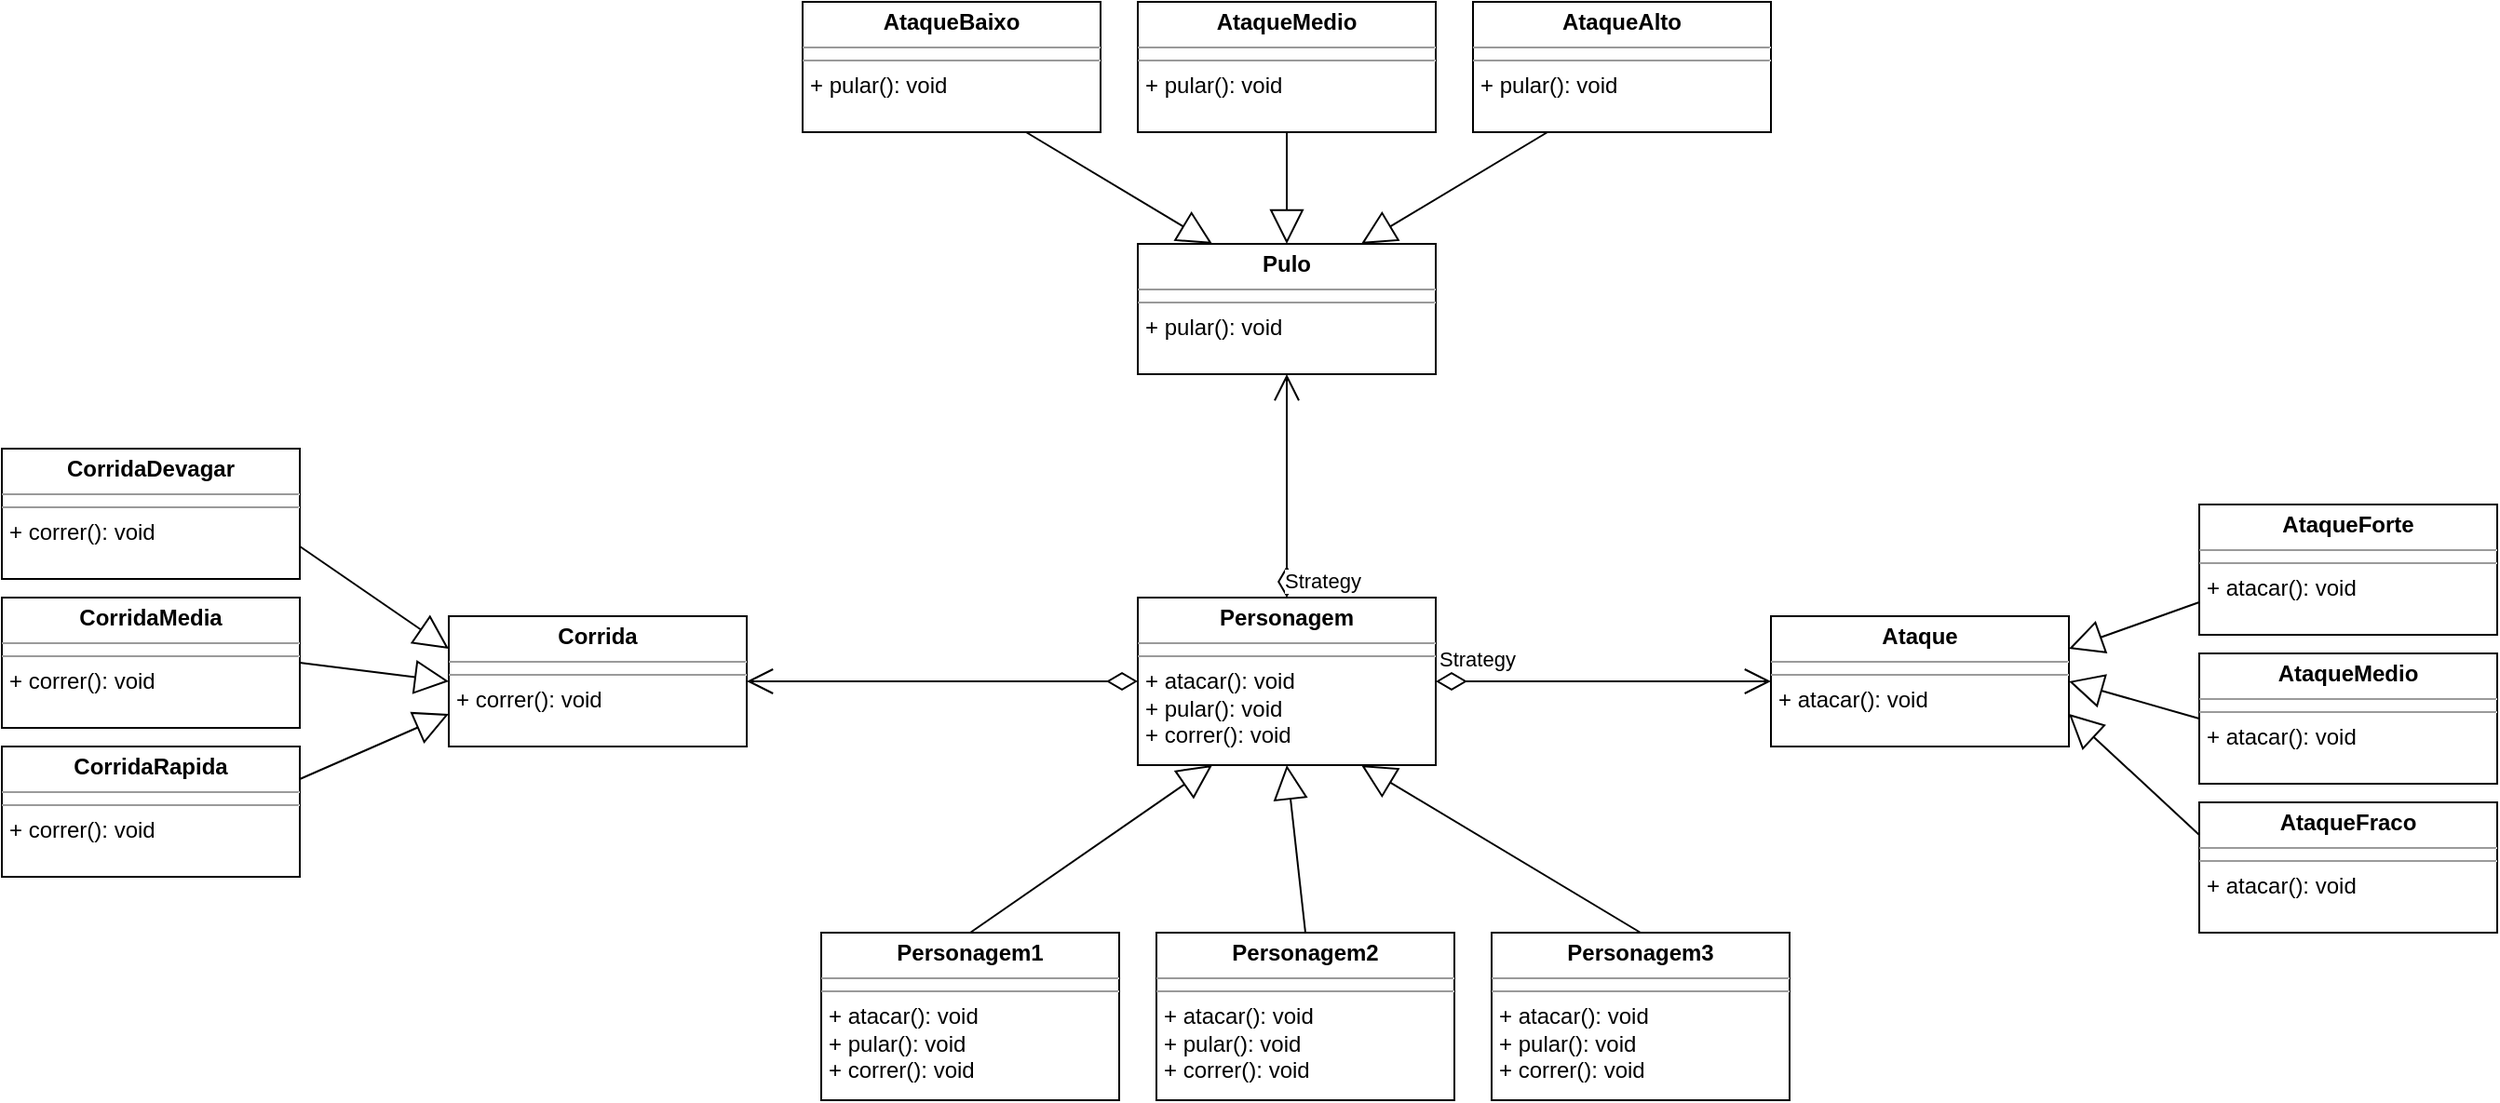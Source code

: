 <mxfile version="16.5.2" type="github">
  <diagram id="C5RBs43oDa-KdzZeNtuy" name="Page-1">
    <mxGraphModel dx="2105" dy="1733" grid="1" gridSize="10" guides="1" tooltips="1" connect="1" arrows="1" fold="1" page="1" pageScale="1" pageWidth="827" pageHeight="1169" math="0" shadow="0">
      <root>
        <mxCell id="WIyWlLk6GJQsqaUBKTNV-0" />
        <mxCell id="WIyWlLk6GJQsqaUBKTNV-1" parent="WIyWlLk6GJQsqaUBKTNV-0" />
        <mxCell id="oC2XgnSmKrhpjvqEipRW-0" value="&lt;p style=&quot;margin: 0px ; margin-top: 4px ; text-align: center&quot;&gt;&lt;b&gt;Personagem&lt;/b&gt;&lt;/p&gt;&lt;hr size=&quot;1&quot;&gt;&lt;hr size=&quot;1&quot;&gt;&lt;p style=&quot;margin: 0px ; margin-left: 4px&quot;&gt;+ atacar(): void&lt;/p&gt;&lt;p style=&quot;margin: 0px ; margin-left: 4px&quot;&gt;+ pular(): void&lt;/p&gt;&lt;p style=&quot;margin: 0px ; margin-left: 4px&quot;&gt;+ correr(): void&lt;/p&gt;" style="verticalAlign=top;align=left;overflow=fill;fontSize=12;fontFamily=Helvetica;html=1;" vertex="1" parent="WIyWlLk6GJQsqaUBKTNV-1">
          <mxGeometry x="20" y="-90" width="160" height="90" as="geometry" />
        </mxCell>
        <mxCell id="oC2XgnSmKrhpjvqEipRW-2" value="Strategy" style="endArrow=open;html=1;endSize=12;startArrow=diamondThin;startSize=14;startFill=0;edgeStyle=orthogonalEdgeStyle;align=left;verticalAlign=bottom;rounded=0;exitX=1;exitY=0.5;exitDx=0;exitDy=0;entryX=0;entryY=0.5;entryDx=0;entryDy=0;" edge="1" parent="WIyWlLk6GJQsqaUBKTNV-1" source="oC2XgnSmKrhpjvqEipRW-0" target="oC2XgnSmKrhpjvqEipRW-3">
          <mxGeometry x="-1" y="3" relative="1" as="geometry">
            <mxPoint x="550" y="-145" as="sourcePoint" />
            <mxPoint x="350" y="-45" as="targetPoint" />
            <Array as="points" />
          </mxGeometry>
        </mxCell>
        <mxCell id="oC2XgnSmKrhpjvqEipRW-3" value="&lt;p style=&quot;margin: 0px ; margin-top: 4px ; text-align: center&quot;&gt;&lt;b&gt;Ataque&lt;/b&gt;&lt;/p&gt;&lt;hr size=&quot;1&quot;&gt;&lt;hr size=&quot;1&quot;&gt;&lt;p style=&quot;margin: 0px ; margin-left: 4px&quot;&gt;+ atacar(): void&lt;/p&gt;" style="verticalAlign=top;align=left;overflow=fill;fontSize=12;fontFamily=Helvetica;html=1;" vertex="1" parent="WIyWlLk6GJQsqaUBKTNV-1">
          <mxGeometry x="360" y="-80" width="160" height="70" as="geometry" />
        </mxCell>
        <mxCell id="oC2XgnSmKrhpjvqEipRW-4" value="&lt;p style=&quot;margin: 0px ; margin-top: 4px ; text-align: center&quot;&gt;&lt;b&gt;AtaqueFraco&lt;/b&gt;&lt;/p&gt;&lt;hr size=&quot;1&quot;&gt;&lt;hr size=&quot;1&quot;&gt;&lt;p style=&quot;margin: 0px ; margin-left: 4px&quot;&gt;+ atacar(): void&lt;/p&gt;" style="verticalAlign=top;align=left;overflow=fill;fontSize=12;fontFamily=Helvetica;html=1;" vertex="1" parent="WIyWlLk6GJQsqaUBKTNV-1">
          <mxGeometry x="590" y="20" width="160" height="70" as="geometry" />
        </mxCell>
        <mxCell id="oC2XgnSmKrhpjvqEipRW-5" value="&lt;p style=&quot;margin: 0px ; margin-top: 4px ; text-align: center&quot;&gt;&lt;b&gt;AtaqueMedio&lt;/b&gt;&lt;/p&gt;&lt;hr size=&quot;1&quot;&gt;&lt;hr size=&quot;1&quot;&gt;&lt;p style=&quot;margin: 0px ; margin-left: 4px&quot;&gt;+ atacar(): void&lt;/p&gt;" style="verticalAlign=top;align=left;overflow=fill;fontSize=12;fontFamily=Helvetica;html=1;" vertex="1" parent="WIyWlLk6GJQsqaUBKTNV-1">
          <mxGeometry x="590" y="-60" width="160" height="70" as="geometry" />
        </mxCell>
        <mxCell id="oC2XgnSmKrhpjvqEipRW-6" value="&lt;p style=&quot;margin: 0px ; margin-top: 4px ; text-align: center&quot;&gt;&lt;b&gt;AtaqueForte&lt;/b&gt;&lt;/p&gt;&lt;hr size=&quot;1&quot;&gt;&lt;hr size=&quot;1&quot;&gt;&lt;p style=&quot;margin: 0px ; margin-left: 4px&quot;&gt;+ atacar(): void&lt;/p&gt;" style="verticalAlign=top;align=left;overflow=fill;fontSize=12;fontFamily=Helvetica;html=1;" vertex="1" parent="WIyWlLk6GJQsqaUBKTNV-1">
          <mxGeometry x="590" y="-140" width="160" height="70" as="geometry" />
        </mxCell>
        <mxCell id="oC2XgnSmKrhpjvqEipRW-7" value="" style="endArrow=block;endSize=16;endFill=0;html=1;rounded=0;exitX=0;exitY=0.25;exitDx=0;exitDy=0;entryX=1;entryY=0.75;entryDx=0;entryDy=0;" edge="1" parent="WIyWlLk6GJQsqaUBKTNV-1" source="oC2XgnSmKrhpjvqEipRW-4" target="oC2XgnSmKrhpjvqEipRW-3">
          <mxGeometry width="160" relative="1" as="geometry">
            <mxPoint x="230" y="180" as="sourcePoint" />
            <mxPoint x="390" y="180" as="targetPoint" />
          </mxGeometry>
        </mxCell>
        <mxCell id="oC2XgnSmKrhpjvqEipRW-8" value="" style="endArrow=block;endSize=16;endFill=0;html=1;rounded=0;exitX=0;exitY=0.5;exitDx=0;exitDy=0;entryX=1;entryY=0.5;entryDx=0;entryDy=0;" edge="1" parent="WIyWlLk6GJQsqaUBKTNV-1" source="oC2XgnSmKrhpjvqEipRW-5" target="oC2XgnSmKrhpjvqEipRW-3">
          <mxGeometry width="160" relative="1" as="geometry">
            <mxPoint x="30" y="100" as="sourcePoint" />
            <mxPoint x="540" y="-45" as="targetPoint" />
          </mxGeometry>
        </mxCell>
        <mxCell id="oC2XgnSmKrhpjvqEipRW-9" value="" style="endArrow=block;endSize=16;endFill=0;html=1;rounded=0;exitX=0;exitY=0.75;exitDx=0;exitDy=0;entryX=1;entryY=0.25;entryDx=0;entryDy=0;" edge="1" parent="WIyWlLk6GJQsqaUBKTNV-1" source="oC2XgnSmKrhpjvqEipRW-6" target="oC2XgnSmKrhpjvqEipRW-3">
          <mxGeometry width="160" relative="1" as="geometry">
            <mxPoint x="40" y="110" as="sourcePoint" />
            <mxPoint x="160" y="20" as="targetPoint" />
          </mxGeometry>
        </mxCell>
        <mxCell id="oC2XgnSmKrhpjvqEipRW-10" value="&lt;p style=&quot;margin: 0px ; margin-top: 4px ; text-align: center&quot;&gt;&lt;b&gt;Personagem3&lt;/b&gt;&lt;/p&gt;&lt;hr size=&quot;1&quot;&gt;&lt;hr size=&quot;1&quot;&gt;&lt;p style=&quot;margin: 0px ; margin-left: 4px&quot;&gt;+ atacar(): void&lt;/p&gt;&lt;p style=&quot;margin: 0px ; margin-left: 4px&quot;&gt;+ pular(): void&lt;/p&gt;&lt;p style=&quot;margin: 0px ; margin-left: 4px&quot;&gt;+ correr(): void&lt;/p&gt;" style="verticalAlign=top;align=left;overflow=fill;fontSize=12;fontFamily=Helvetica;html=1;" vertex="1" parent="WIyWlLk6GJQsqaUBKTNV-1">
          <mxGeometry x="210" y="90" width="160" height="90" as="geometry" />
        </mxCell>
        <mxCell id="oC2XgnSmKrhpjvqEipRW-11" value="&lt;p style=&quot;margin: 0px ; margin-top: 4px ; text-align: center&quot;&gt;&lt;b&gt;Personagem1&lt;/b&gt;&lt;/p&gt;&lt;hr size=&quot;1&quot;&gt;&lt;hr size=&quot;1&quot;&gt;&lt;p style=&quot;margin: 0px ; margin-left: 4px&quot;&gt;+ atacar(): void&lt;/p&gt;&lt;p style=&quot;margin: 0px ; margin-left: 4px&quot;&gt;+ pular(): void&lt;/p&gt;&lt;p style=&quot;margin: 0px ; margin-left: 4px&quot;&gt;+ correr(): void&lt;/p&gt;" style="verticalAlign=top;align=left;overflow=fill;fontSize=12;fontFamily=Helvetica;html=1;" vertex="1" parent="WIyWlLk6GJQsqaUBKTNV-1">
          <mxGeometry x="-150" y="90" width="160" height="90" as="geometry" />
        </mxCell>
        <mxCell id="oC2XgnSmKrhpjvqEipRW-12" value="&lt;p style=&quot;margin: 0px ; margin-top: 4px ; text-align: center&quot;&gt;&lt;b&gt;Personagem2&lt;/b&gt;&lt;/p&gt;&lt;hr size=&quot;1&quot;&gt;&lt;hr size=&quot;1&quot;&gt;&lt;p style=&quot;margin: 0px ; margin-left: 4px&quot;&gt;+ atacar(): void&lt;/p&gt;&lt;p style=&quot;margin: 0px ; margin-left: 4px&quot;&gt;+ pular(): void&lt;/p&gt;&lt;p style=&quot;margin: 0px ; margin-left: 4px&quot;&gt;+ correr(): void&lt;/p&gt;" style="verticalAlign=top;align=left;overflow=fill;fontSize=12;fontFamily=Helvetica;html=1;" vertex="1" parent="WIyWlLk6GJQsqaUBKTNV-1">
          <mxGeometry x="30" y="90" width="160" height="90" as="geometry" />
        </mxCell>
        <mxCell id="oC2XgnSmKrhpjvqEipRW-14" value="Strategy" style="endArrow=open;html=1;endSize=12;startArrow=diamondThin;startSize=14;startFill=0;edgeStyle=orthogonalEdgeStyle;align=left;verticalAlign=bottom;rounded=0;entryX=0.5;entryY=1;entryDx=0;entryDy=0;exitX=0.5;exitY=0;exitDx=0;exitDy=0;" edge="1" parent="WIyWlLk6GJQsqaUBKTNV-1" source="oC2XgnSmKrhpjvqEipRW-0" target="oC2XgnSmKrhpjvqEipRW-21">
          <mxGeometry x="-1" y="3" relative="1" as="geometry">
            <mxPoint x="100" y="-110" as="sourcePoint" />
            <mxPoint x="99.5" y="-195" as="targetPoint" />
            <Array as="points" />
          </mxGeometry>
        </mxCell>
        <mxCell id="oC2XgnSmKrhpjvqEipRW-16" value="" style="endArrow=open;html=1;endSize=12;startArrow=diamondThin;startSize=14;startFill=0;edgeStyle=orthogonalEdgeStyle;align=left;verticalAlign=bottom;rounded=0;exitX=0;exitY=0.5;exitDx=0;exitDy=0;entryX=1;entryY=0.5;entryDx=0;entryDy=0;" edge="1" parent="WIyWlLk6GJQsqaUBKTNV-1" source="oC2XgnSmKrhpjvqEipRW-0" target="oC2XgnSmKrhpjvqEipRW-28">
          <mxGeometry x="-1" y="3" relative="1" as="geometry">
            <mxPoint y="-30" as="sourcePoint" />
            <mxPoint x="-180" y="-45" as="targetPoint" />
          </mxGeometry>
        </mxCell>
        <mxCell id="oC2XgnSmKrhpjvqEipRW-17" value="Strategy" style="text;html=1;align=center;verticalAlign=middle;resizable=0;points=[];autosize=1;strokeColor=none;fillColor=none;" vertex="1" parent="WIyWlLk6GJQsqaUBKTNV-1">
          <mxGeometry x="-560" y="-50" width="60" height="20" as="geometry" />
        </mxCell>
        <mxCell id="oC2XgnSmKrhpjvqEipRW-18" value="" style="endArrow=block;endSize=16;endFill=0;html=1;rounded=0;exitX=0.5;exitY=0;exitDx=0;exitDy=0;entryX=0.25;entryY=1;entryDx=0;entryDy=0;" edge="1" parent="WIyWlLk6GJQsqaUBKTNV-1" source="oC2XgnSmKrhpjvqEipRW-11" target="oC2XgnSmKrhpjvqEipRW-0">
          <mxGeometry width="160" relative="1" as="geometry">
            <mxPoint x="530" y="100" as="sourcePoint" />
            <mxPoint x="670" as="targetPoint" />
          </mxGeometry>
        </mxCell>
        <mxCell id="oC2XgnSmKrhpjvqEipRW-19" value="" style="endArrow=block;endSize=16;endFill=0;html=1;rounded=0;exitX=0.5;exitY=0;exitDx=0;exitDy=0;entryX=0.5;entryY=1;entryDx=0;entryDy=0;" edge="1" parent="WIyWlLk6GJQsqaUBKTNV-1" source="oC2XgnSmKrhpjvqEipRW-12" target="oC2XgnSmKrhpjvqEipRW-0">
          <mxGeometry width="160" relative="1" as="geometry">
            <mxPoint x="-70" y="100" as="sourcePoint" />
            <mxPoint x="70" y="10" as="targetPoint" />
          </mxGeometry>
        </mxCell>
        <mxCell id="oC2XgnSmKrhpjvqEipRW-20" value="" style="endArrow=block;endSize=16;endFill=0;html=1;rounded=0;exitX=0.5;exitY=0;exitDx=0;exitDy=0;entryX=0.75;entryY=1;entryDx=0;entryDy=0;" edge="1" parent="WIyWlLk6GJQsqaUBKTNV-1" source="oC2XgnSmKrhpjvqEipRW-10" target="oC2XgnSmKrhpjvqEipRW-0">
          <mxGeometry width="160" relative="1" as="geometry">
            <mxPoint x="-60" y="110" as="sourcePoint" />
            <mxPoint x="80" y="20" as="targetPoint" />
          </mxGeometry>
        </mxCell>
        <mxCell id="oC2XgnSmKrhpjvqEipRW-21" value="&lt;p style=&quot;margin: 0px ; margin-top: 4px ; text-align: center&quot;&gt;&lt;b&gt;Pulo&lt;/b&gt;&lt;/p&gt;&lt;hr size=&quot;1&quot;&gt;&lt;hr size=&quot;1&quot;&gt;&lt;p style=&quot;margin: 0px ; margin-left: 4px&quot;&gt;+ pular(): void&lt;/p&gt;" style="verticalAlign=top;align=left;overflow=fill;fontSize=12;fontFamily=Helvetica;html=1;" vertex="1" parent="WIyWlLk6GJQsqaUBKTNV-1">
          <mxGeometry x="20" y="-280" width="160" height="70" as="geometry" />
        </mxCell>
        <mxCell id="oC2XgnSmKrhpjvqEipRW-22" value="&lt;p style=&quot;margin: 0px ; margin-top: 4px ; text-align: center&quot;&gt;&lt;b&gt;AtaqueBaixo&lt;/b&gt;&lt;/p&gt;&lt;hr size=&quot;1&quot;&gt;&lt;hr size=&quot;1&quot;&gt;&lt;p style=&quot;margin: 0px ; margin-left: 4px&quot;&gt;+ pular(): void&lt;/p&gt;" style="verticalAlign=top;align=left;overflow=fill;fontSize=12;fontFamily=Helvetica;html=1;" vertex="1" parent="WIyWlLk6GJQsqaUBKTNV-1">
          <mxGeometry x="-160" y="-410" width="160" height="70" as="geometry" />
        </mxCell>
        <mxCell id="oC2XgnSmKrhpjvqEipRW-23" value="&lt;p style=&quot;margin: 0px ; margin-top: 4px ; text-align: center&quot;&gt;&lt;b&gt;AtaqueMedio&lt;/b&gt;&lt;/p&gt;&lt;hr size=&quot;1&quot;&gt;&lt;hr size=&quot;1&quot;&gt;&lt;p style=&quot;margin: 0px ; margin-left: 4px&quot;&gt;+ pular(): void&lt;/p&gt;" style="verticalAlign=top;align=left;overflow=fill;fontSize=12;fontFamily=Helvetica;html=1;" vertex="1" parent="WIyWlLk6GJQsqaUBKTNV-1">
          <mxGeometry x="20" y="-410" width="160" height="70" as="geometry" />
        </mxCell>
        <mxCell id="oC2XgnSmKrhpjvqEipRW-24" value="&lt;p style=&quot;margin: 0px ; margin-top: 4px ; text-align: center&quot;&gt;&lt;b&gt;AtaqueAlto&lt;/b&gt;&lt;/p&gt;&lt;hr size=&quot;1&quot;&gt;&lt;hr size=&quot;1&quot;&gt;&lt;p style=&quot;margin: 0px ; margin-left: 4px&quot;&gt;+ pular(): void&lt;/p&gt;" style="verticalAlign=top;align=left;overflow=fill;fontSize=12;fontFamily=Helvetica;html=1;" vertex="1" parent="WIyWlLk6GJQsqaUBKTNV-1">
          <mxGeometry x="200" y="-410" width="160" height="70" as="geometry" />
        </mxCell>
        <mxCell id="oC2XgnSmKrhpjvqEipRW-25" value="" style="endArrow=block;endSize=16;endFill=0;html=1;rounded=0;entryX=0.25;entryY=0;entryDx=0;entryDy=0;exitX=0.75;exitY=1;exitDx=0;exitDy=0;" edge="1" parent="WIyWlLk6GJQsqaUBKTNV-1" source="oC2XgnSmKrhpjvqEipRW-22" target="oC2XgnSmKrhpjvqEipRW-21">
          <mxGeometry width="160" relative="1" as="geometry">
            <mxPoint x="280" y="-340" as="sourcePoint" />
            <mxPoint x="50" y="-20" as="targetPoint" />
          </mxGeometry>
        </mxCell>
        <mxCell id="oC2XgnSmKrhpjvqEipRW-26" value="" style="endArrow=block;endSize=16;endFill=0;html=1;rounded=0;exitX=0.5;exitY=1;exitDx=0;exitDy=0;entryX=0.5;entryY=0;entryDx=0;entryDy=0;" edge="1" parent="WIyWlLk6GJQsqaUBKTNV-1" source="oC2XgnSmKrhpjvqEipRW-23" target="oC2XgnSmKrhpjvqEipRW-21">
          <mxGeometry width="160" relative="1" as="geometry">
            <mxPoint x="-310" y="-100" as="sourcePoint" />
            <mxPoint x="110" y="-200" as="targetPoint" />
          </mxGeometry>
        </mxCell>
        <mxCell id="oC2XgnSmKrhpjvqEipRW-27" value="" style="endArrow=block;endSize=16;endFill=0;html=1;rounded=0;exitX=0.25;exitY=1;exitDx=0;exitDy=0;entryX=0.75;entryY=0;entryDx=0;entryDy=0;" edge="1" parent="WIyWlLk6GJQsqaUBKTNV-1" source="oC2XgnSmKrhpjvqEipRW-24" target="oC2XgnSmKrhpjvqEipRW-21">
          <mxGeometry width="160" relative="1" as="geometry">
            <mxPoint x="-300" y="-90" as="sourcePoint" />
            <mxPoint x="-180" y="-180" as="targetPoint" />
          </mxGeometry>
        </mxCell>
        <mxCell id="oC2XgnSmKrhpjvqEipRW-28" value="&lt;p style=&quot;margin: 0px ; margin-top: 4px ; text-align: center&quot;&gt;&lt;b&gt;Corrida&lt;/b&gt;&lt;/p&gt;&lt;hr size=&quot;1&quot;&gt;&lt;hr size=&quot;1&quot;&gt;&lt;p style=&quot;margin: 0px ; margin-left: 4px&quot;&gt;+ correr(): void&lt;/p&gt;" style="verticalAlign=top;align=left;overflow=fill;fontSize=12;fontFamily=Helvetica;html=1;" vertex="1" parent="WIyWlLk6GJQsqaUBKTNV-1">
          <mxGeometry x="-350" y="-80" width="160" height="70" as="geometry" />
        </mxCell>
        <mxCell id="oC2XgnSmKrhpjvqEipRW-29" value="&lt;p style=&quot;margin: 0px ; margin-top: 4px ; text-align: center&quot;&gt;&lt;b&gt;CorridaDevagar&lt;/b&gt;&lt;/p&gt;&lt;hr size=&quot;1&quot;&gt;&lt;hr size=&quot;1&quot;&gt;&lt;p style=&quot;margin: 0px ; margin-left: 4px&quot;&gt;+ correr(): void&lt;/p&gt;" style="verticalAlign=top;align=left;overflow=fill;fontSize=12;fontFamily=Helvetica;html=1;" vertex="1" parent="WIyWlLk6GJQsqaUBKTNV-1">
          <mxGeometry x="-590" y="-170" width="160" height="70" as="geometry" />
        </mxCell>
        <mxCell id="oC2XgnSmKrhpjvqEipRW-30" value="&lt;p style=&quot;margin: 0px ; margin-top: 4px ; text-align: center&quot;&gt;&lt;b&gt;CorridaMedia&lt;br&gt;&lt;/b&gt;&lt;/p&gt;&lt;hr size=&quot;1&quot;&gt;&lt;hr size=&quot;1&quot;&gt;&lt;p style=&quot;margin: 0px ; margin-left: 4px&quot;&gt;+ correr(): void&lt;/p&gt;" style="verticalAlign=top;align=left;overflow=fill;fontSize=12;fontFamily=Helvetica;html=1;" vertex="1" parent="WIyWlLk6GJQsqaUBKTNV-1">
          <mxGeometry x="-590" y="-90" width="160" height="70" as="geometry" />
        </mxCell>
        <mxCell id="oC2XgnSmKrhpjvqEipRW-31" value="&lt;p style=&quot;margin: 0px ; margin-top: 4px ; text-align: center&quot;&gt;&lt;b&gt;CorridaRapida&lt;/b&gt;&lt;/p&gt;&lt;hr size=&quot;1&quot;&gt;&lt;hr size=&quot;1&quot;&gt;&lt;p style=&quot;margin: 0px ; margin-left: 4px&quot;&gt;+ correr(): void&lt;/p&gt;" style="verticalAlign=top;align=left;overflow=fill;fontSize=12;fontFamily=Helvetica;html=1;" vertex="1" parent="WIyWlLk6GJQsqaUBKTNV-1">
          <mxGeometry x="-590" y="-10" width="160" height="70" as="geometry" />
        </mxCell>
        <mxCell id="oC2XgnSmKrhpjvqEipRW-32" value="" style="endArrow=block;endSize=16;endFill=0;html=1;rounded=0;entryX=0;entryY=0.25;entryDx=0;entryDy=0;exitX=1;exitY=0.75;exitDx=0;exitDy=0;" edge="1" parent="WIyWlLk6GJQsqaUBKTNV-1" source="oC2XgnSmKrhpjvqEipRW-29" target="oC2XgnSmKrhpjvqEipRW-28">
          <mxGeometry width="160" relative="1" as="geometry">
            <mxPoint x="-90" y="-140" as="sourcePoint" />
            <mxPoint x="-320" y="180" as="targetPoint" />
          </mxGeometry>
        </mxCell>
        <mxCell id="oC2XgnSmKrhpjvqEipRW-33" value="" style="endArrow=block;endSize=16;endFill=0;html=1;rounded=0;exitX=1;exitY=0.5;exitDx=0;exitDy=0;entryX=0;entryY=0.5;entryDx=0;entryDy=0;" edge="1" parent="WIyWlLk6GJQsqaUBKTNV-1" source="oC2XgnSmKrhpjvqEipRW-30" target="oC2XgnSmKrhpjvqEipRW-28">
          <mxGeometry width="160" relative="1" as="geometry">
            <mxPoint x="-680" y="100" as="sourcePoint" />
            <mxPoint x="-260" as="targetPoint" />
          </mxGeometry>
        </mxCell>
        <mxCell id="oC2XgnSmKrhpjvqEipRW-34" value="" style="endArrow=block;endSize=16;endFill=0;html=1;rounded=0;exitX=1;exitY=0.25;exitDx=0;exitDy=0;entryX=0;entryY=0.75;entryDx=0;entryDy=0;" edge="1" parent="WIyWlLk6GJQsqaUBKTNV-1" source="oC2XgnSmKrhpjvqEipRW-31" target="oC2XgnSmKrhpjvqEipRW-28">
          <mxGeometry width="160" relative="1" as="geometry">
            <mxPoint x="-670" y="110" as="sourcePoint" />
            <mxPoint x="-550" y="20" as="targetPoint" />
          </mxGeometry>
        </mxCell>
      </root>
    </mxGraphModel>
  </diagram>
</mxfile>
